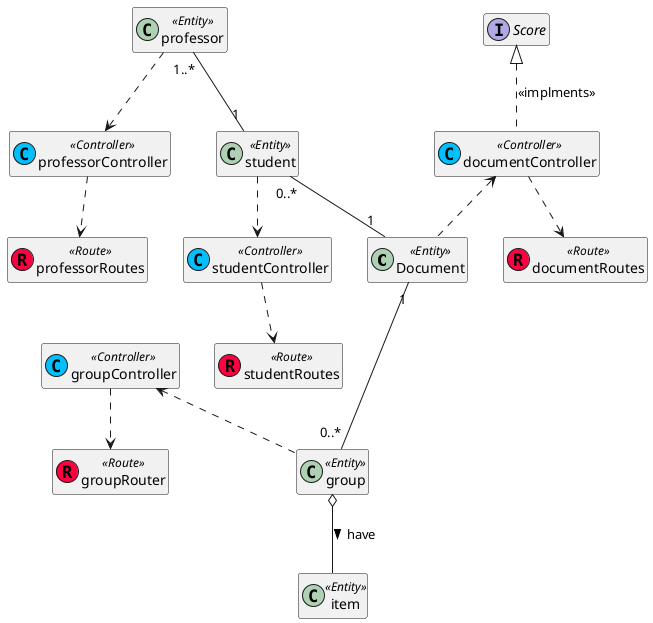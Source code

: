 @startuml

hide members
class Document <<Entity>>{
    -name: string
    -ra: string
    -document: Document
}
class student <<Entity>> { 

}
class professor <<Entity>> {

}
class group <<Entity>> {

}
class item <<Entity>> {

}
class documentController <<(C, #00bfff)Controller>> {

}
class studentController <<(C, #00bfff)Controller>> {

}
class professorController <<(C, #00bfff)Controller>> {

}
class professorRoutes <<(R, #ff0040)Route>> {

}
class studentRoutes <<(R, #ff0040)Route>> {

}
class documentRoutes  <<(R, #ff0040)Route>> {

}
class groupController <<(C, #00bfff) Controller>> {

}
class groupRouter <<(R, #ff0040)Route>> {

}
interface Score {
    calcularPontosPorGrupo()
    calcularPontosTotal()
}
Document "1" --- "0..*" group
group o-- item: have >
documentController <.. Document

student ..> studentController
professor ..> professorController
professor "1..*" -- "1" student
student "0..*" -- "1" Document

documentController ..> documentRoutes
studentController ..> studentRoutes
professorController ..> professorRoutes
groupController <.. group
groupController ..> groupRouter
Score <|.. documentController: <<implments>>
@enduml